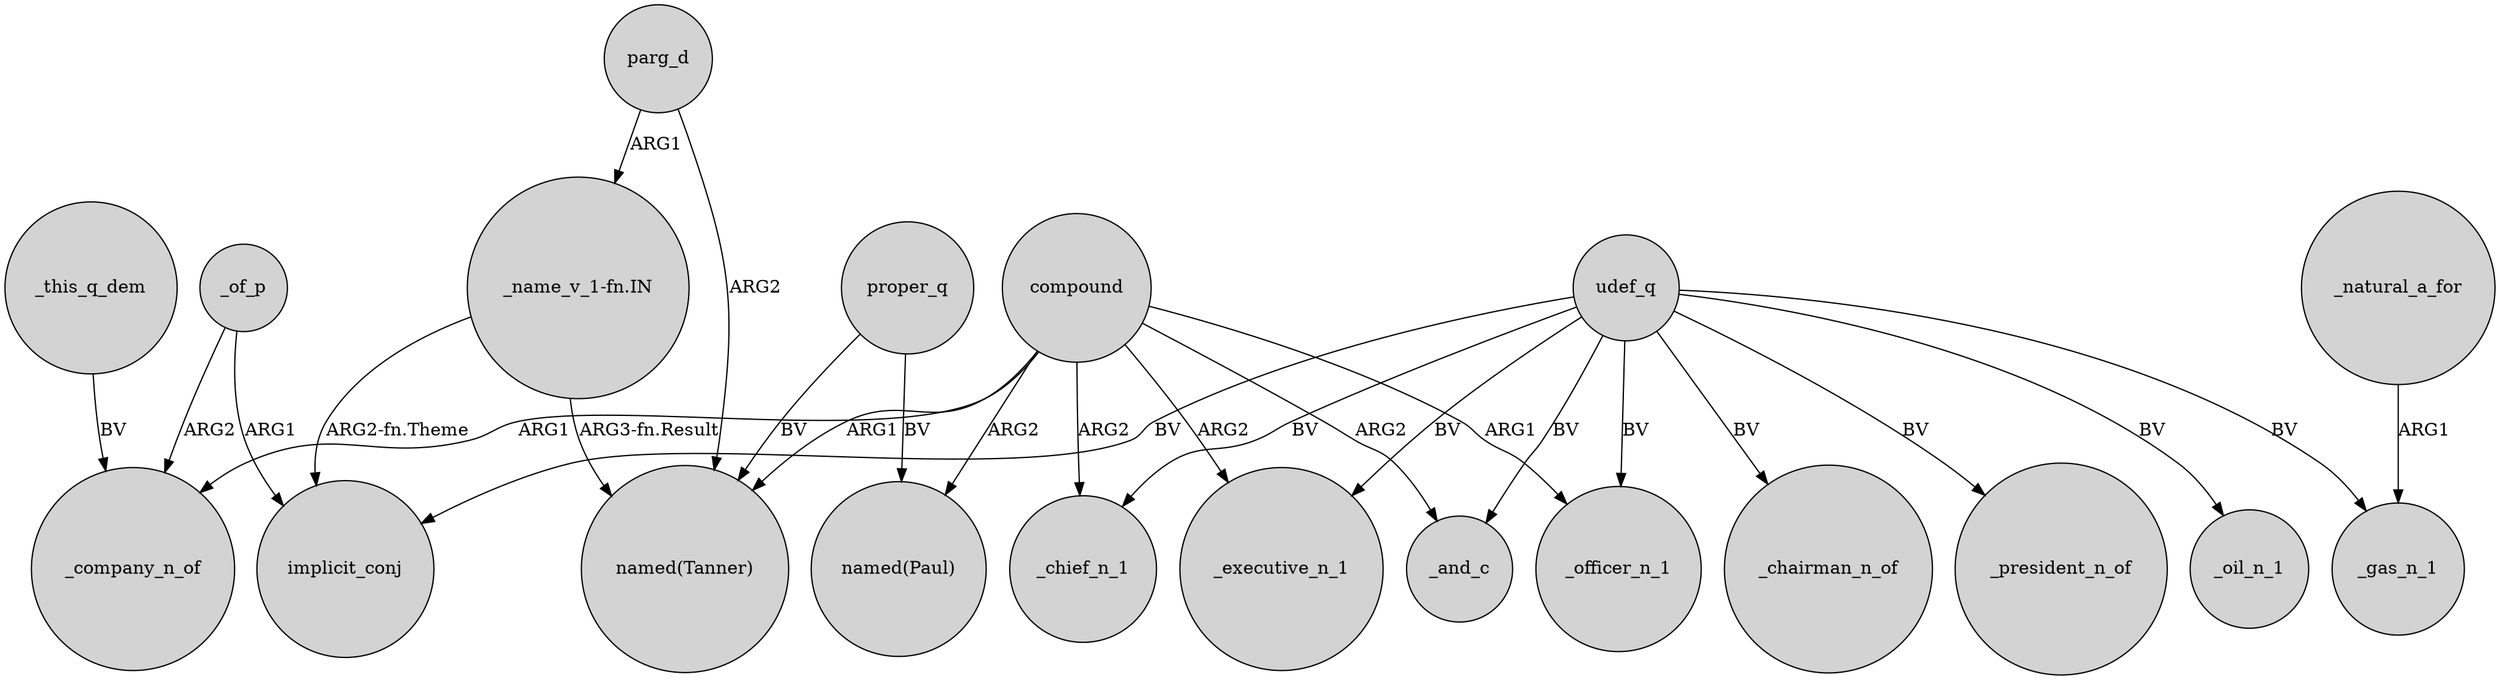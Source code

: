 digraph {
	node [shape=circle style=filled]
	udef_q -> _executive_n_1 [label=BV]
	_this_q_dem -> _company_n_of [label=BV]
	parg_d -> "named(Tanner)" [label=ARG2]
	udef_q -> implicit_conj [label=BV]
	udef_q -> _chairman_n_of [label=BV]
	compound -> _chief_n_1 [label=ARG2]
	compound -> _officer_n_1 [label=ARG1]
	proper_q -> "named(Paul)" [label=BV]
	"_name_v_1-fn.IN" -> "named(Tanner)" [label="ARG3-fn.Result"]
	compound -> _company_n_of [label=ARG1]
	compound -> "named(Paul)" [label=ARG2]
	compound -> _and_c [label=ARG2]
	udef_q -> _chief_n_1 [label=BV]
	udef_q -> _president_n_of [label=BV]
	compound -> "named(Tanner)" [label=ARG1]
	udef_q -> _officer_n_1 [label=BV]
	udef_q -> _gas_n_1 [label=BV]
	_of_p -> implicit_conj [label=ARG1]
	_natural_a_for -> _gas_n_1 [label=ARG1]
	udef_q -> _oil_n_1 [label=BV]
	"_name_v_1-fn.IN" -> implicit_conj [label="ARG2-fn.Theme"]
	proper_q -> "named(Tanner)" [label=BV]
	udef_q -> _and_c [label=BV]
	compound -> _executive_n_1 [label=ARG2]
	_of_p -> _company_n_of [label=ARG2]
	parg_d -> "_name_v_1-fn.IN" [label=ARG1]
}
